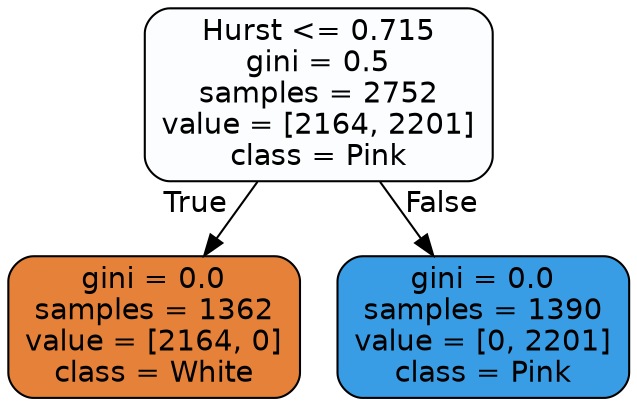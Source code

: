 digraph Tree {
node [shape=box, style="filled, rounded", color="black", fontname=helvetica] ;
edge [fontname=helvetica] ;
0 [label="Hurst <= 0.715\ngini = 0.5\nsamples = 2752\nvalue = [2164, 2201]\nclass = Pink", fillcolor="#399de504"] ;
1 [label="gini = 0.0\nsamples = 1362\nvalue = [2164, 0]\nclass = White", fillcolor="#e58139ff"] ;
0 -> 1 [labeldistance=2.5, labelangle=45, headlabel="True"] ;
2 [label="gini = 0.0\nsamples = 1390\nvalue = [0, 2201]\nclass = Pink", fillcolor="#399de5ff"] ;
0 -> 2 [labeldistance=2.5, labelangle=-45, headlabel="False"] ;
}